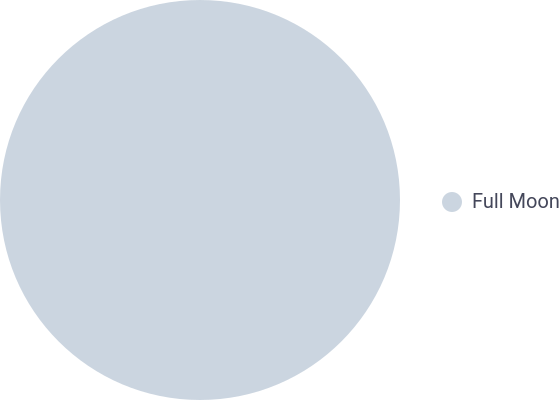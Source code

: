 {
  "$schema": "https://vega.github.io/schema/vega-lite/v4.json",
  "description": "",
  "name": "Full Moon Pie Chart",
  "usermeta": {
    "tags": ["Pie Chart", "Interactive"]
  },
  "height": 200,
  "width": 200,
  "padding": 0,
  "config": {
    "font": "Roboto",
    "style": {
      "guide-label": { "fill": "#44475a" },
      "guide-title": { "fill": "#44475a" }
    },
    "axis": { "domainColor": "#44475a", "tickColor": "#44475a" }
  },
  "data": {
    "values": [{ "category": "Full Moon", "value": 360, "order": 1 }]
  },
  "mark": { "type": "arc", "outerRadius": 100 },
  "encoding": {
    "theta": {
      "field": "value",
      "type": "quantitative",
      "stack": true
    },
    "color": {
      "field": "category",
      "type": "nominal",
      "scale": {
        "domain": ["Full Moon"],
        "range": ["#cbd5e0"]
      },
      "legend": {
        "title": null,
        "direction": "vertical",
        "orient": "none",
        "legendX": 220,
        "legendY": 95,
        "fillColor": "transparent"
      }
    },
    "order": {
      "field": "order",
      "type": "quantitative"
    }
  },
  "view": { "stroke": null }
}
